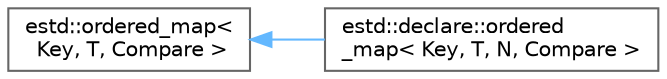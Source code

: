 digraph "Graphical Class Hierarchy"
{
 // LATEX_PDF_SIZE
  bgcolor="transparent";
  edge [fontname=Helvetica,fontsize=10,labelfontname=Helvetica,labelfontsize=10];
  node [fontname=Helvetica,fontsize=10,shape=box,height=0.2,width=0.4];
  rankdir="LR";
  Node0 [id="Node000000",label="estd::ordered_map\<\l Key, T, Compare \>",height=0.2,width=0.4,color="grey40", fillcolor="white", style="filled",URL="$da/d1f/classestd_1_1ordered__map.html",tooltip=" "];
  Node0 -> Node1 [id="edge133_Node000000_Node000001",dir="back",color="steelblue1",style="solid",tooltip=" "];
  Node1 [id="Node000001",label="estd::declare::ordered\l_map\< Key, T, N, Compare \>",height=0.2,width=0.4,color="grey40", fillcolor="white", style="filled",URL="$df/d0e/classestd_1_1declare_1_1ordered__map.html",tooltip=" "];
}
